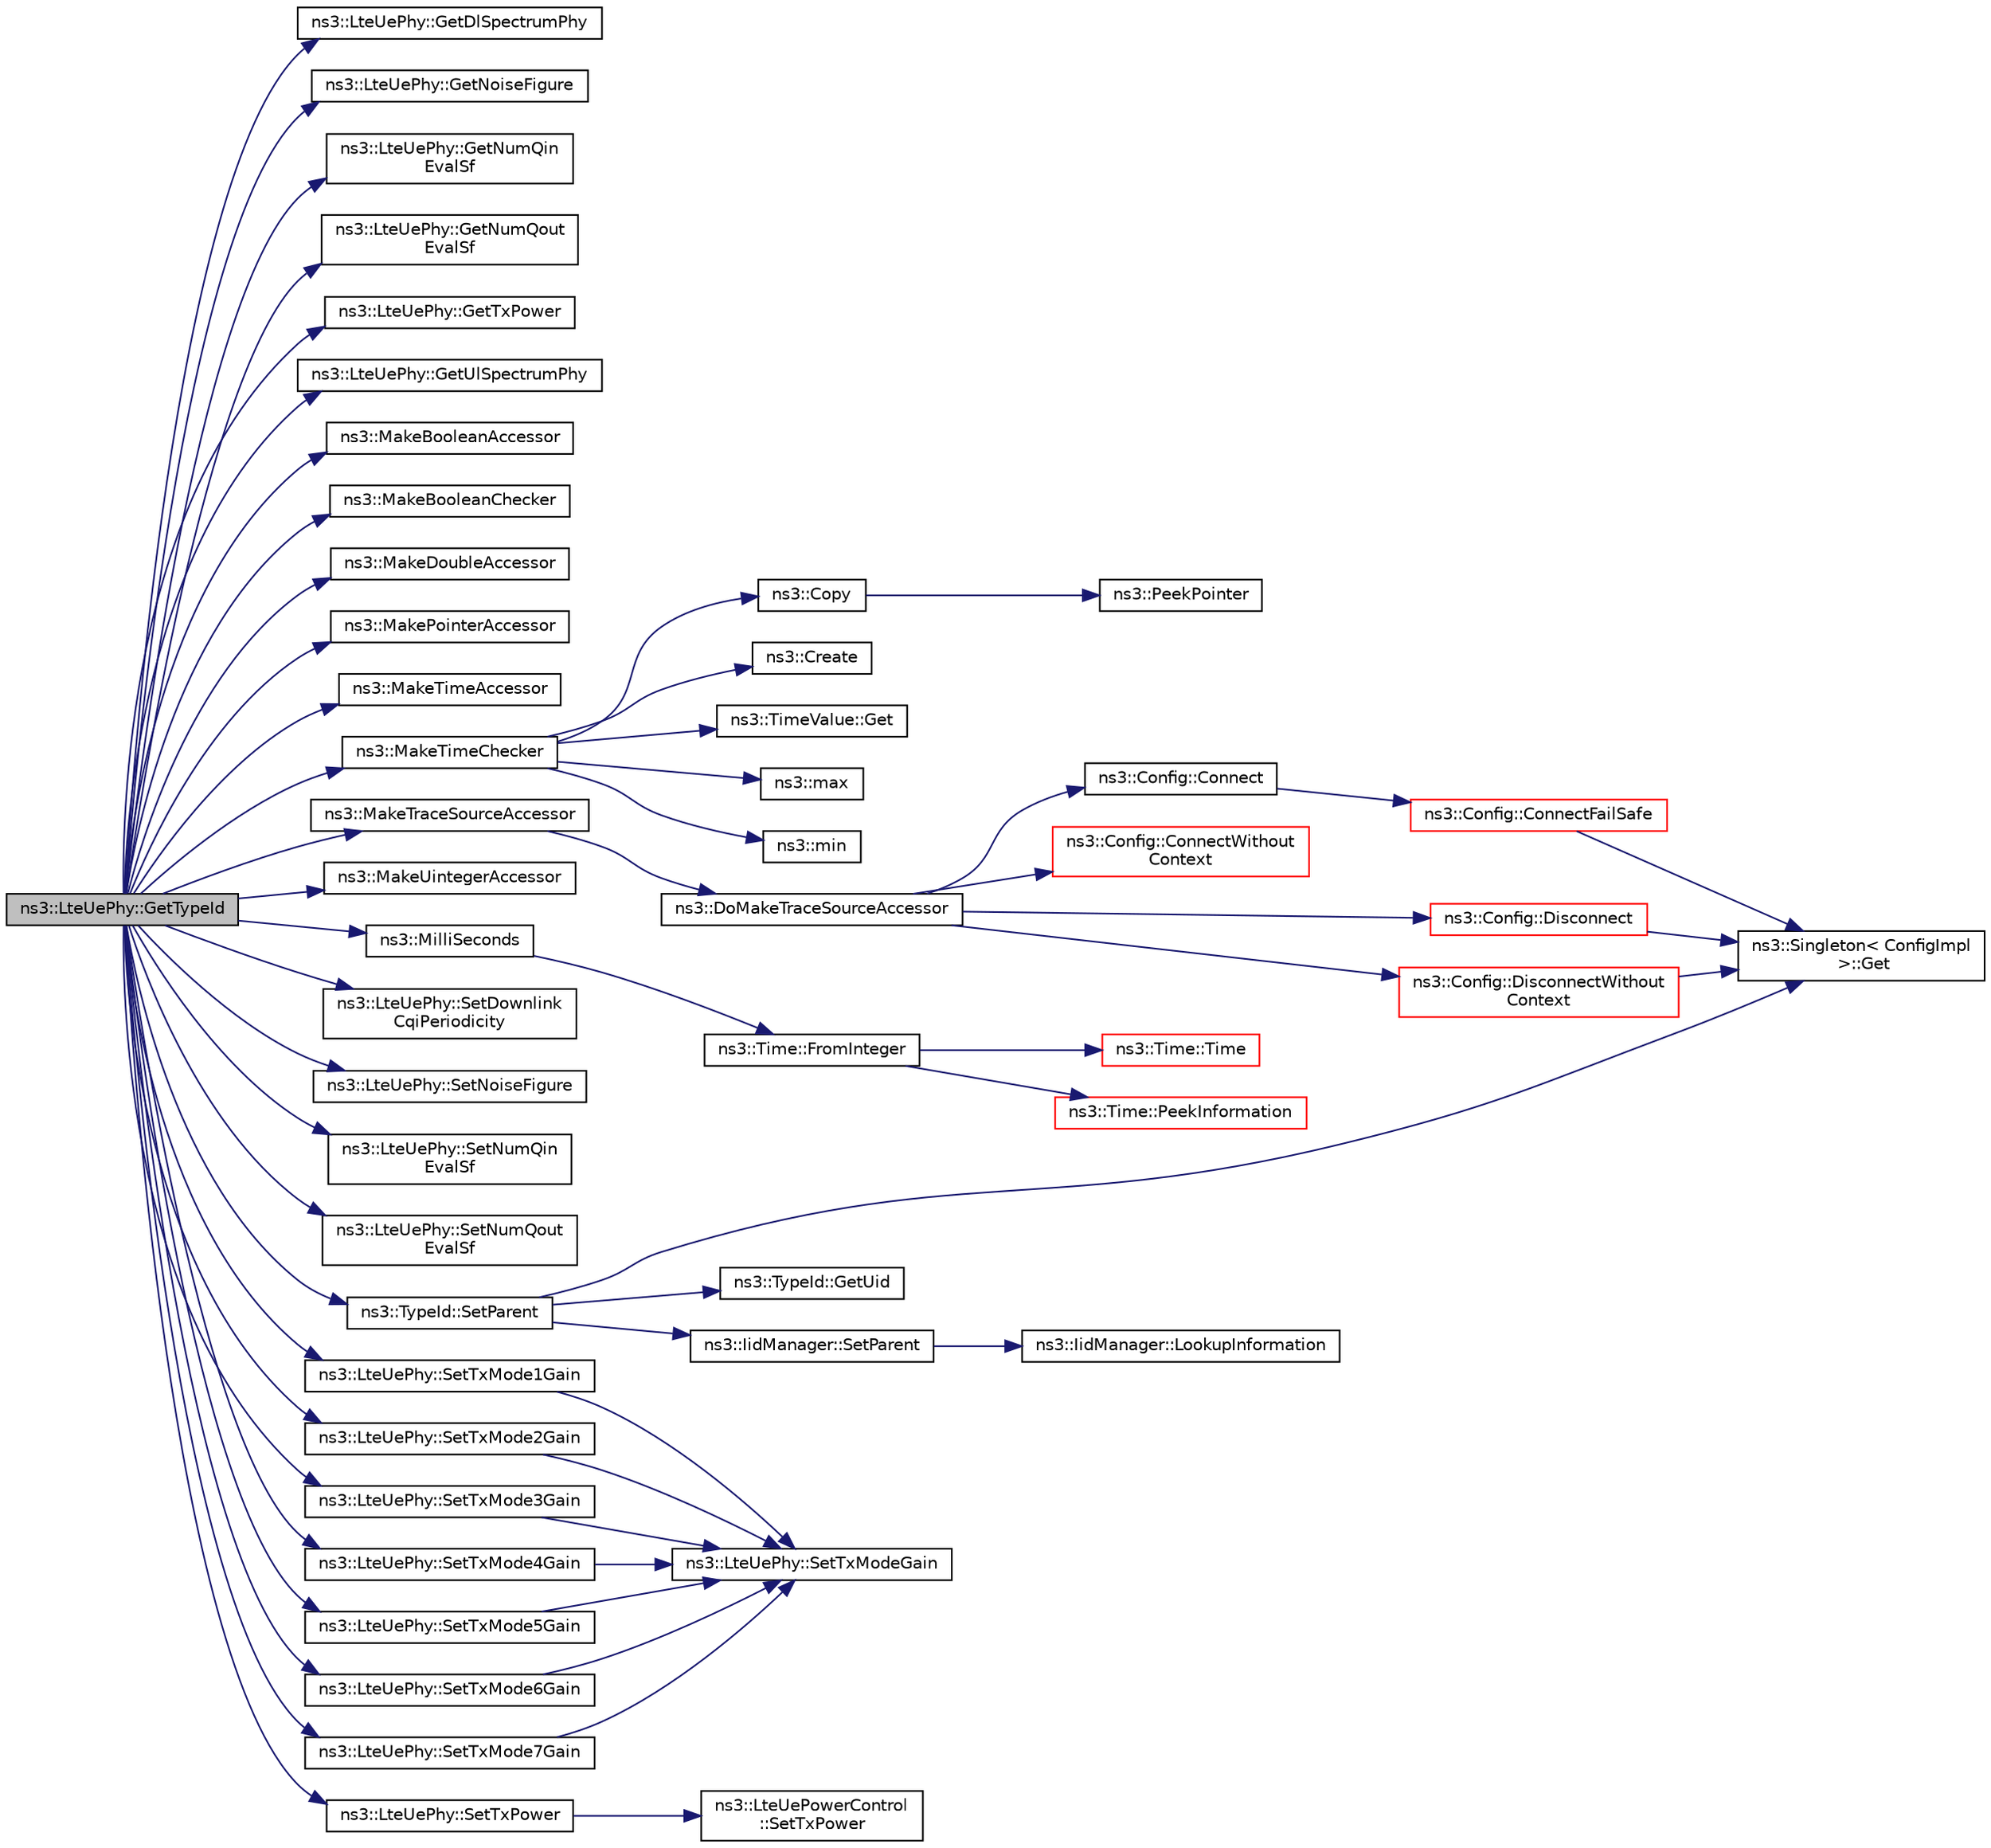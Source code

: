digraph "ns3::LteUePhy::GetTypeId"
{
 // LATEX_PDF_SIZE
  edge [fontname="Helvetica",fontsize="10",labelfontname="Helvetica",labelfontsize="10"];
  node [fontname="Helvetica",fontsize="10",shape=record];
  rankdir="LR";
  Node1 [label="ns3::LteUePhy::GetTypeId",height=0.2,width=0.4,color="black", fillcolor="grey75", style="filled", fontcolor="black",tooltip="Get the type ID."];
  Node1 -> Node2 [color="midnightblue",fontsize="10",style="solid",fontname="Helvetica"];
  Node2 [label="ns3::LteUePhy::GetDlSpectrumPhy",height=0.2,width=0.4,color="black", fillcolor="white", style="filled",URL="$classns3_1_1_lte_ue_phy.html#a8b98090fc33d343dd8d3a79f92dac75a",tooltip="Get Downlink spectrum phy."];
  Node1 -> Node3 [color="midnightblue",fontsize="10",style="solid",fontname="Helvetica"];
  Node3 [label="ns3::LteUePhy::GetNoiseFigure",height=0.2,width=0.4,color="black", fillcolor="white", style="filled",URL="$classns3_1_1_lte_ue_phy.html#a32d5156bea787cfe3e60bbeda8fc24c7",tooltip="Get noise figure."];
  Node1 -> Node4 [color="midnightblue",fontsize="10",style="solid",fontname="Helvetica"];
  Node4 [label="ns3::LteUePhy::GetNumQin\lEvalSf",height=0.2,width=0.4,color="black", fillcolor="white", style="filled",URL="$classns3_1_1_lte_ue_phy.html#a17a4f3af87e632b022a21fdfeea9e7cf",tooltip="Get number of Qin evaluation subframes."];
  Node1 -> Node5 [color="midnightblue",fontsize="10",style="solid",fontname="Helvetica"];
  Node5 [label="ns3::LteUePhy::GetNumQout\lEvalSf",height=0.2,width=0.4,color="black", fillcolor="white", style="filled",URL="$classns3_1_1_lte_ue_phy.html#a48048ce9556a32ea5a624a80ead6bf3a",tooltip="Get number of Qout evaluation subframes."];
  Node1 -> Node6 [color="midnightblue",fontsize="10",style="solid",fontname="Helvetica"];
  Node6 [label="ns3::LteUePhy::GetTxPower",height=0.2,width=0.4,color="black", fillcolor="white", style="filled",URL="$classns3_1_1_lte_ue_phy.html#add21ce61239fdecdbde07702bfbc391c",tooltip="Get transmit power."];
  Node1 -> Node7 [color="midnightblue",fontsize="10",style="solid",fontname="Helvetica"];
  Node7 [label="ns3::LteUePhy::GetUlSpectrumPhy",height=0.2,width=0.4,color="black", fillcolor="white", style="filled",URL="$classns3_1_1_lte_ue_phy.html#af0eb2d70704fbda92e3c2a3071ad0e88",tooltip="Get Uplink spectrum phy."];
  Node1 -> Node8 [color="midnightblue",fontsize="10",style="solid",fontname="Helvetica"];
  Node8 [label="ns3::MakeBooleanAccessor",height=0.2,width=0.4,color="black", fillcolor="white", style="filled",URL="$group__attribute___boolean.html#ga96f46e6b949abfa2cb801d5d33d8bcc7",tooltip="Create an AttributeAccessor for a class data member, or a lone class get functor or set method."];
  Node1 -> Node9 [color="midnightblue",fontsize="10",style="solid",fontname="Helvetica"];
  Node9 [label="ns3::MakeBooleanChecker",height=0.2,width=0.4,color="black", fillcolor="white", style="filled",URL="$group__attribute___boolean.html#ga0be9dca06b271bca59b2c135178e1c10",tooltip=" "];
  Node1 -> Node10 [color="midnightblue",fontsize="10",style="solid",fontname="Helvetica"];
  Node10 [label="ns3::MakeDoubleAccessor",height=0.2,width=0.4,color="black", fillcolor="white", style="filled",URL="$group__attribute___double.html#gaef08ccdef7ff644dc39aa7b24a2f740f",tooltip="Create an AttributeAccessor for a class data member, or a lone class get functor or set method."];
  Node1 -> Node11 [color="midnightblue",fontsize="10",style="solid",fontname="Helvetica"];
  Node11 [label="ns3::MakePointerAccessor",height=0.2,width=0.4,color="black", fillcolor="white", style="filled",URL="$group__attribute___pointer.html#ga78da89439a8813ee28fb5311bcbb38ca",tooltip="Create an AttributeAccessor for a class data member, or a lone class get functor or set method."];
  Node1 -> Node12 [color="midnightblue",fontsize="10",style="solid",fontname="Helvetica"];
  Node12 [label="ns3::MakeTimeAccessor",height=0.2,width=0.4,color="black", fillcolor="white", style="filled",URL="$group__attribute___time.html#gae70abc8a43ea1080c89a0fb56eed2993",tooltip="Create an AttributeAccessor for a class data member, or a lone class get functor or set method."];
  Node1 -> Node13 [color="midnightblue",fontsize="10",style="solid",fontname="Helvetica"];
  Node13 [label="ns3::MakeTimeChecker",height=0.2,width=0.4,color="black", fillcolor="white", style="filled",URL="$namespacens3.html#a7032965bd4afa578691d88c09e4481c1",tooltip="Helper to make a Time checker with bounded range."];
  Node13 -> Node14 [color="midnightblue",fontsize="10",style="solid",fontname="Helvetica"];
  Node14 [label="ns3::Copy",height=0.2,width=0.4,color="black", fillcolor="white", style="filled",URL="$namespacens3.html#a952d99f6d759fee74dda19f308451bc1",tooltip="Return a deep copy of a Ptr."];
  Node14 -> Node15 [color="midnightblue",fontsize="10",style="solid",fontname="Helvetica"];
  Node15 [label="ns3::PeekPointer",height=0.2,width=0.4,color="black", fillcolor="white", style="filled",URL="$namespacens3.html#af2a7557fe9afdd98d8f6f8f6e412cf5a",tooltip=" "];
  Node13 -> Node16 [color="midnightblue",fontsize="10",style="solid",fontname="Helvetica"];
  Node16 [label="ns3::Create",height=0.2,width=0.4,color="black", fillcolor="white", style="filled",URL="$group__ptr.html#ga086d8d4a76485a155f0408b85dcebede",tooltip="Create class instances by constructors with varying numbers of arguments and return them by Ptr."];
  Node13 -> Node17 [color="midnightblue",fontsize="10",style="solid",fontname="Helvetica"];
  Node17 [label="ns3::TimeValue::Get",height=0.2,width=0.4,color="black", fillcolor="white", style="filled",URL="$classns3_1_1_time_value.html#adf5a08f0eb31965373473d3776c8be98",tooltip=" "];
  Node13 -> Node18 [color="midnightblue",fontsize="10",style="solid",fontname="Helvetica"];
  Node18 [label="ns3::max",height=0.2,width=0.4,color="black", fillcolor="white", style="filled",URL="$namespacens3.html#a548291fa9e4e7d6a57814dfcbbebce9b",tooltip=" "];
  Node13 -> Node19 [color="midnightblue",fontsize="10",style="solid",fontname="Helvetica"];
  Node19 [label="ns3::min",height=0.2,width=0.4,color="black", fillcolor="white", style="filled",URL="$namespacens3.html#a66840605409c3caeff0d2a728b68dc6d",tooltip=" "];
  Node1 -> Node20 [color="midnightblue",fontsize="10",style="solid",fontname="Helvetica"];
  Node20 [label="ns3::MakeTraceSourceAccessor",height=0.2,width=0.4,color="black", fillcolor="white", style="filled",URL="$group__tracing.html#gab21a770b9855af4e8f69f7531ea4a6b0",tooltip="Create a TraceSourceAccessor which will control access to the underlying trace source."];
  Node20 -> Node21 [color="midnightblue",fontsize="10",style="solid",fontname="Helvetica"];
  Node21 [label="ns3::DoMakeTraceSourceAccessor",height=0.2,width=0.4,color="black", fillcolor="white", style="filled",URL="$group__tracing.html#ga58e9c4db480094cef0bb8d87118146e5",tooltip="MakeTraceSourceAccessor() implementation."];
  Node21 -> Node22 [color="midnightblue",fontsize="10",style="solid",fontname="Helvetica"];
  Node22 [label="ns3::Config::Connect",height=0.2,width=0.4,color="black", fillcolor="white", style="filled",URL="$group__config.html#ga4014f151241cd0939b6cb64409605736",tooltip=" "];
  Node22 -> Node23 [color="midnightblue",fontsize="10",style="solid",fontname="Helvetica"];
  Node23 [label="ns3::Config::ConnectFailSafe",height=0.2,width=0.4,color="red", fillcolor="white", style="filled",URL="$namespacens3_1_1_config.html#aad60d6903a15881b81e982ad5312114a",tooltip="This function will attempt to find all trace sources which match the input path and will then connect..."];
  Node23 -> Node28 [color="midnightblue",fontsize="10",style="solid",fontname="Helvetica"];
  Node28 [label="ns3::Singleton\< ConfigImpl\l \>::Get",height=0.2,width=0.4,color="black", fillcolor="white", style="filled",URL="$classns3_1_1_singleton.html#a80a2cd3c25a27ea72add7a9f7a141ffa",tooltip="Get a pointer to the singleton instance."];
  Node21 -> Node29 [color="midnightblue",fontsize="10",style="solid",fontname="Helvetica"];
  Node29 [label="ns3::Config::ConnectWithout\lContext",height=0.2,width=0.4,color="red", fillcolor="white", style="filled",URL="$group__config.html#gaa2f896aa7021f95fffabc80b2ec22e08",tooltip=" "];
  Node21 -> Node38 [color="midnightblue",fontsize="10",style="solid",fontname="Helvetica"];
  Node38 [label="ns3::Config::Disconnect",height=0.2,width=0.4,color="red", fillcolor="white", style="filled",URL="$group__config.html#ga33e975bd2ed84e3353b2a3356d90fc1d",tooltip=" "];
  Node38 -> Node28 [color="midnightblue",fontsize="10",style="solid",fontname="Helvetica"];
  Node21 -> Node42 [color="midnightblue",fontsize="10",style="solid",fontname="Helvetica"];
  Node42 [label="ns3::Config::DisconnectWithout\lContext",height=0.2,width=0.4,color="red", fillcolor="white", style="filled",URL="$group__config.html#ga9979e293cae542020fada4824d0b3702",tooltip=" "];
  Node42 -> Node28 [color="midnightblue",fontsize="10",style="solid",fontname="Helvetica"];
  Node1 -> Node46 [color="midnightblue",fontsize="10",style="solid",fontname="Helvetica"];
  Node46 [label="ns3::MakeUintegerAccessor",height=0.2,width=0.4,color="black", fillcolor="white", style="filled",URL="$group__attribute___uinteger.html#gab877334ef73a924b42b65179d87d7244",tooltip="Create an AttributeAccessor for a class data member, or a lone class get functor or set method."];
  Node1 -> Node47 [color="midnightblue",fontsize="10",style="solid",fontname="Helvetica"];
  Node47 [label="ns3::MilliSeconds",height=0.2,width=0.4,color="black", fillcolor="white", style="filled",URL="$group__timecivil.html#gaf26127cf4571146b83a92ee18679c7a9",tooltip="Construct a Time in the indicated unit."];
  Node47 -> Node48 [color="midnightblue",fontsize="10",style="solid",fontname="Helvetica"];
  Node48 [label="ns3::Time::FromInteger",height=0.2,width=0.4,color="black", fillcolor="white", style="filled",URL="$classns3_1_1_time.html#a3e742c67b2764e75ff95f9b754d43fe9",tooltip="Create a Time equal to value in unit unit."];
  Node48 -> Node49 [color="midnightblue",fontsize="10",style="solid",fontname="Helvetica"];
  Node49 [label="ns3::Time::Time",height=0.2,width=0.4,color="red", fillcolor="white", style="filled",URL="$classns3_1_1_time.html#a8a39dc1b8cbbd7fe6d940e492d1b925e",tooltip="Default constructor, with value 0."];
  Node48 -> Node52 [color="midnightblue",fontsize="10",style="solid",fontname="Helvetica"];
  Node52 [label="ns3::Time::PeekInformation",height=0.2,width=0.4,color="red", fillcolor="white", style="filled",URL="$classns3_1_1_time.html#a0b023c55c20582aa7c1781aacf128034",tooltip="Get the Information record for timeUnit for the current Resolution."];
  Node1 -> Node57 [color="midnightblue",fontsize="10",style="solid",fontname="Helvetica"];
  Node57 [label="ns3::LteUePhy::SetDownlink\lCqiPeriodicity",height=0.2,width=0.4,color="black", fillcolor="white", style="filled",URL="$classns3_1_1_lte_ue_phy.html#a9cc051e16351f119800e598c915d4cb3",tooltip="Set the periodicty for the downlink periodic wideband and aperiodic subband CQI reporting."];
  Node1 -> Node58 [color="midnightblue",fontsize="10",style="solid",fontname="Helvetica"];
  Node58 [label="ns3::LteUePhy::SetNoiseFigure",height=0.2,width=0.4,color="black", fillcolor="white", style="filled",URL="$classns3_1_1_lte_ue_phy.html#aab1ca9ca90125fc66665cefe31adea40",tooltip="Set noise figure."];
  Node1 -> Node59 [color="midnightblue",fontsize="10",style="solid",fontname="Helvetica"];
  Node59 [label="ns3::LteUePhy::SetNumQin\lEvalSf",height=0.2,width=0.4,color="black", fillcolor="white", style="filled",URL="$classns3_1_1_lte_ue_phy.html#ab07f0130c402c916c4aeb163901824c1",tooltip="Set number of Qin evaluation subframes."];
  Node1 -> Node60 [color="midnightblue",fontsize="10",style="solid",fontname="Helvetica"];
  Node60 [label="ns3::LteUePhy::SetNumQout\lEvalSf",height=0.2,width=0.4,color="black", fillcolor="white", style="filled",URL="$classns3_1_1_lte_ue_phy.html#a59f63cf0624fac0f297b5dde8423965c",tooltip="Set number of Qout evaluation subframes."];
  Node1 -> Node61 [color="midnightblue",fontsize="10",style="solid",fontname="Helvetica"];
  Node61 [label="ns3::TypeId::SetParent",height=0.2,width=0.4,color="black", fillcolor="white", style="filled",URL="$classns3_1_1_type_id.html#abaaca67ab7d2471067e7c275df0f7309",tooltip="Set the parent TypeId."];
  Node61 -> Node28 [color="midnightblue",fontsize="10",style="solid",fontname="Helvetica"];
  Node61 -> Node62 [color="midnightblue",fontsize="10",style="solid",fontname="Helvetica"];
  Node62 [label="ns3::TypeId::GetUid",height=0.2,width=0.4,color="black", fillcolor="white", style="filled",URL="$classns3_1_1_type_id.html#a429535085325d6f926724771446d9047",tooltip="Get the internal id of this TypeId."];
  Node61 -> Node63 [color="midnightblue",fontsize="10",style="solid",fontname="Helvetica"];
  Node63 [label="ns3::IidManager::SetParent",height=0.2,width=0.4,color="black", fillcolor="white", style="filled",URL="$classns3_1_1_iid_manager.html#a4042931260554c907699367b6811426f",tooltip="Set the parent of a type id."];
  Node63 -> Node64 [color="midnightblue",fontsize="10",style="solid",fontname="Helvetica"];
  Node64 [label="ns3::IidManager::LookupInformation",height=0.2,width=0.4,color="black", fillcolor="white", style="filled",URL="$classns3_1_1_iid_manager.html#a84af06b798b21fa700469a3ac5f65f3f",tooltip="Retrieve the information record for a type."];
  Node1 -> Node65 [color="midnightblue",fontsize="10",style="solid",fontname="Helvetica"];
  Node65 [label="ns3::LteUePhy::SetTxMode1Gain",height=0.2,width=0.4,color="black", fillcolor="white", style="filled",URL="$classns3_1_1_lte_ue_phy.html#a0106f6900d62a557cbb005880dcf3eab",tooltip="Set transmit mode 1 gain function."];
  Node65 -> Node66 [color="midnightblue",fontsize="10",style="solid",fontname="Helvetica"];
  Node66 [label="ns3::LteUePhy::SetTxModeGain",height=0.2,width=0.4,color="black", fillcolor="white", style="filled",URL="$classns3_1_1_lte_ue_phy.html#afedd45e85f16ae96c5cf9b3d63571663",tooltip="Set transmit mode gain function."];
  Node1 -> Node67 [color="midnightblue",fontsize="10",style="solid",fontname="Helvetica"];
  Node67 [label="ns3::LteUePhy::SetTxMode2Gain",height=0.2,width=0.4,color="black", fillcolor="white", style="filled",URL="$classns3_1_1_lte_ue_phy.html#a5f1e724e835f1f2649f1c6dbc605cdff",tooltip="Set transmit mode 2 gain function."];
  Node67 -> Node66 [color="midnightblue",fontsize="10",style="solid",fontname="Helvetica"];
  Node1 -> Node68 [color="midnightblue",fontsize="10",style="solid",fontname="Helvetica"];
  Node68 [label="ns3::LteUePhy::SetTxMode3Gain",height=0.2,width=0.4,color="black", fillcolor="white", style="filled",URL="$classns3_1_1_lte_ue_phy.html#a184e30e9ca3fa4d1869482e0d621a131",tooltip="Set transmit mode 3 gain function."];
  Node68 -> Node66 [color="midnightblue",fontsize="10",style="solid",fontname="Helvetica"];
  Node1 -> Node69 [color="midnightblue",fontsize="10",style="solid",fontname="Helvetica"];
  Node69 [label="ns3::LteUePhy::SetTxMode4Gain",height=0.2,width=0.4,color="black", fillcolor="white", style="filled",URL="$classns3_1_1_lte_ue_phy.html#ae9c8640332f41ea9560ef0f8b2b9fcac",tooltip="Set transmit mode 4 gain function."];
  Node69 -> Node66 [color="midnightblue",fontsize="10",style="solid",fontname="Helvetica"];
  Node1 -> Node70 [color="midnightblue",fontsize="10",style="solid",fontname="Helvetica"];
  Node70 [label="ns3::LteUePhy::SetTxMode5Gain",height=0.2,width=0.4,color="black", fillcolor="white", style="filled",URL="$classns3_1_1_lte_ue_phy.html#a8c7bce2e0d342ff18303a54124c38497",tooltip="Set transmit mode 5 gain function."];
  Node70 -> Node66 [color="midnightblue",fontsize="10",style="solid",fontname="Helvetica"];
  Node1 -> Node71 [color="midnightblue",fontsize="10",style="solid",fontname="Helvetica"];
  Node71 [label="ns3::LteUePhy::SetTxMode6Gain",height=0.2,width=0.4,color="black", fillcolor="white", style="filled",URL="$classns3_1_1_lte_ue_phy.html#a58386441bb347f679dc42f00e1d7a14b",tooltip="Set transmit mode 6 gain function."];
  Node71 -> Node66 [color="midnightblue",fontsize="10",style="solid",fontname="Helvetica"];
  Node1 -> Node72 [color="midnightblue",fontsize="10",style="solid",fontname="Helvetica"];
  Node72 [label="ns3::LteUePhy::SetTxMode7Gain",height=0.2,width=0.4,color="black", fillcolor="white", style="filled",URL="$classns3_1_1_lte_ue_phy.html#ad190d27a1c71a5c25548d05b2aa6302e",tooltip="Set transmit mode 7 gain function."];
  Node72 -> Node66 [color="midnightblue",fontsize="10",style="solid",fontname="Helvetica"];
  Node1 -> Node73 [color="midnightblue",fontsize="10",style="solid",fontname="Helvetica"];
  Node73 [label="ns3::LteUePhy::SetTxPower",height=0.2,width=0.4,color="black", fillcolor="white", style="filled",URL="$classns3_1_1_lte_ue_phy.html#ae3dc19cc90247e3ab5baaa0e32a8b794",tooltip="Set transmit power."];
  Node73 -> Node74 [color="midnightblue",fontsize="10",style="solid",fontname="Helvetica"];
  Node74 [label="ns3::LteUePowerControl\l::SetTxPower",height=0.2,width=0.4,color="black", fillcolor="white", style="filled",URL="$classns3_1_1_lte_ue_power_control.html#aa4fb3c51cedc24bce524841581a150dc",tooltip="Set transmit power function."];
}
